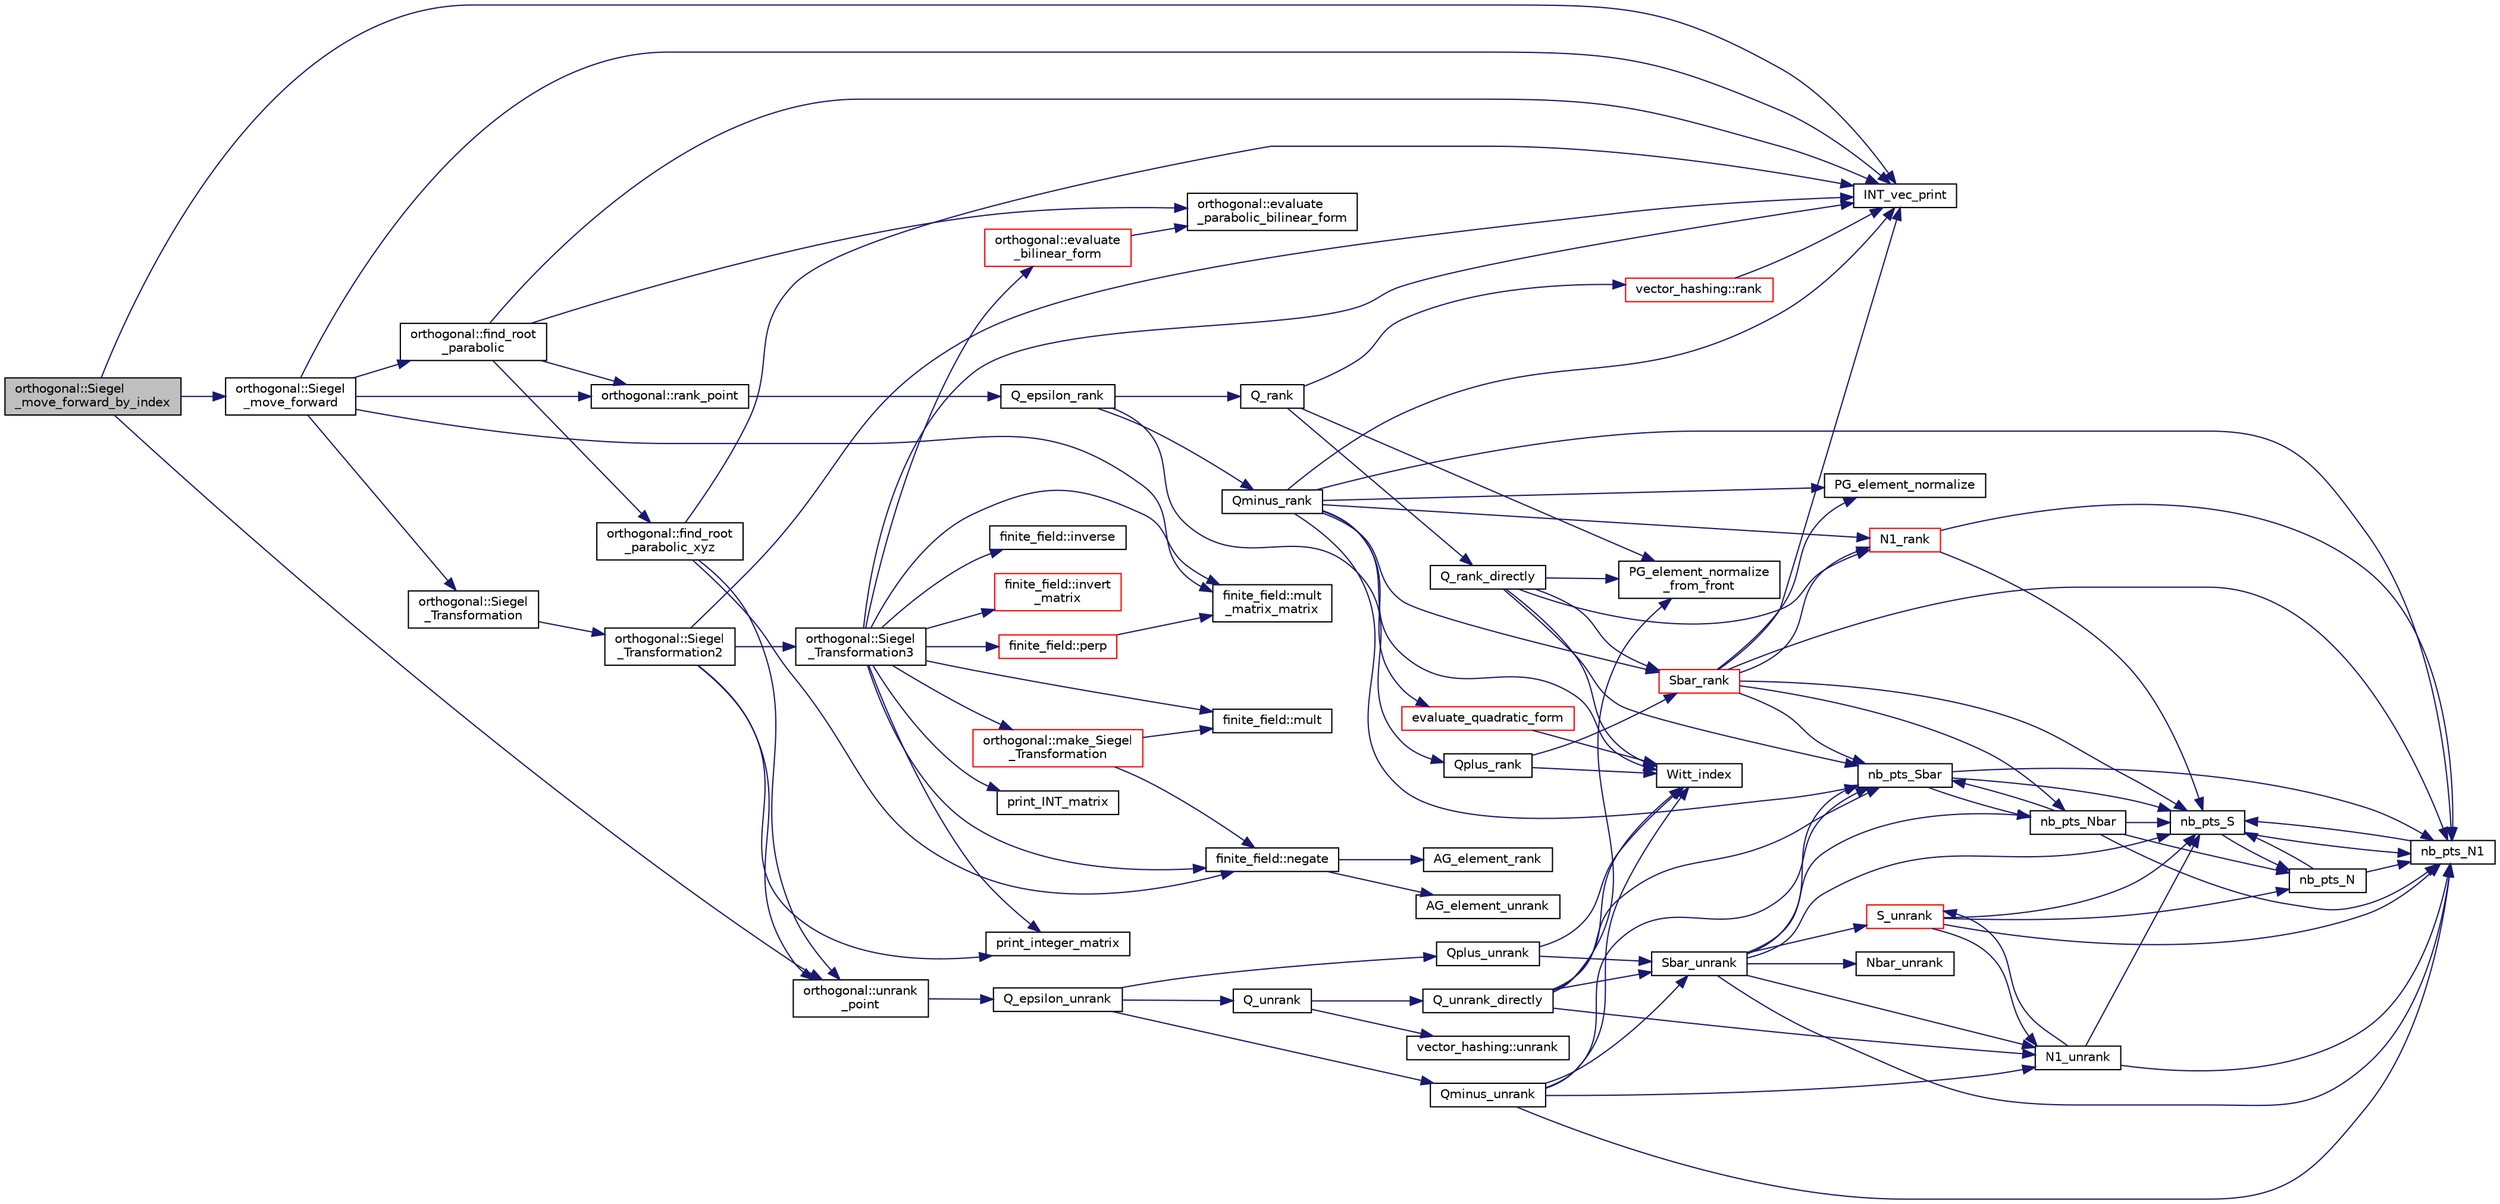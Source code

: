 digraph "orthogonal::Siegel_move_forward_by_index"
{
  edge [fontname="Helvetica",fontsize="10",labelfontname="Helvetica",labelfontsize="10"];
  node [fontname="Helvetica",fontsize="10",shape=record];
  rankdir="LR";
  Node42887 [label="orthogonal::Siegel\l_move_forward_by_index",height=0.2,width=0.4,color="black", fillcolor="grey75", style="filled", fontcolor="black"];
  Node42887 -> Node42888 [color="midnightblue",fontsize="10",style="solid",fontname="Helvetica"];
  Node42888 [label="orthogonal::unrank\l_point",height=0.2,width=0.4,color="black", fillcolor="white", style="filled",URL="$d7/daa/classorthogonal.html#ab655117100f7c66c19817b84ac5ac0a0"];
  Node42888 -> Node42889 [color="midnightblue",fontsize="10",style="solid",fontname="Helvetica"];
  Node42889 [label="Q_epsilon_unrank",height=0.2,width=0.4,color="black", fillcolor="white", style="filled",URL="$d4/d67/geometry_8h.html#af162c4d30d4a6528299e37551c353e7b"];
  Node42889 -> Node42890 [color="midnightblue",fontsize="10",style="solid",fontname="Helvetica"];
  Node42890 [label="Q_unrank",height=0.2,width=0.4,color="black", fillcolor="white", style="filled",URL="$db/da0/lib_2foundations_2geometry_2orthogonal__points_8_c.html#a6d02923d5b54ef796934e753e6f5b65b"];
  Node42890 -> Node42891 [color="midnightblue",fontsize="10",style="solid",fontname="Helvetica"];
  Node42891 [label="vector_hashing::unrank",height=0.2,width=0.4,color="black", fillcolor="white", style="filled",URL="$d8/daa/classvector__hashing.html#abbebd3a96a6d27a34b9b49af99e2ed3d"];
  Node42890 -> Node42892 [color="midnightblue",fontsize="10",style="solid",fontname="Helvetica"];
  Node42892 [label="Q_unrank_directly",height=0.2,width=0.4,color="black", fillcolor="white", style="filled",URL="$db/da0/lib_2foundations_2geometry_2orthogonal__points_8_c.html#a105e7e72249e78fcf0785c69099d90ce"];
  Node42892 -> Node42893 [color="midnightblue",fontsize="10",style="solid",fontname="Helvetica"];
  Node42893 [label="Witt_index",height=0.2,width=0.4,color="black", fillcolor="white", style="filled",URL="$db/da0/lib_2foundations_2geometry_2orthogonal__points_8_c.html#ab3483ecb9859a6758f82b5327da50534"];
  Node42892 -> Node42894 [color="midnightblue",fontsize="10",style="solid",fontname="Helvetica"];
  Node42894 [label="nb_pts_Sbar",height=0.2,width=0.4,color="black", fillcolor="white", style="filled",URL="$db/da0/lib_2foundations_2geometry_2orthogonal__points_8_c.html#a986dda26505c9934c771578b084f67cc"];
  Node42894 -> Node42895 [color="midnightblue",fontsize="10",style="solid",fontname="Helvetica"];
  Node42895 [label="nb_pts_S",height=0.2,width=0.4,color="black", fillcolor="white", style="filled",URL="$db/da0/lib_2foundations_2geometry_2orthogonal__points_8_c.html#a9bc3dec6e722644d182738102c3e04f3"];
  Node42895 -> Node42896 [color="midnightblue",fontsize="10",style="solid",fontname="Helvetica"];
  Node42896 [label="nb_pts_N",height=0.2,width=0.4,color="black", fillcolor="white", style="filled",URL="$db/da0/lib_2foundations_2geometry_2orthogonal__points_8_c.html#a93e16898c27b1d1c0a6405a7b0615ba6"];
  Node42896 -> Node42895 [color="midnightblue",fontsize="10",style="solid",fontname="Helvetica"];
  Node42896 -> Node42897 [color="midnightblue",fontsize="10",style="solid",fontname="Helvetica"];
  Node42897 [label="nb_pts_N1",height=0.2,width=0.4,color="black", fillcolor="white", style="filled",URL="$db/da0/lib_2foundations_2geometry_2orthogonal__points_8_c.html#ae0f2e1c76523db67b4ec9629ccc35bc6"];
  Node42897 -> Node42895 [color="midnightblue",fontsize="10",style="solid",fontname="Helvetica"];
  Node42895 -> Node42897 [color="midnightblue",fontsize="10",style="solid",fontname="Helvetica"];
  Node42894 -> Node42898 [color="midnightblue",fontsize="10",style="solid",fontname="Helvetica"];
  Node42898 [label="nb_pts_Nbar",height=0.2,width=0.4,color="black", fillcolor="white", style="filled",URL="$db/da0/lib_2foundations_2geometry_2orthogonal__points_8_c.html#a51b4684a176c6841fd3cd6c34c684c2c"];
  Node42898 -> Node42894 [color="midnightblue",fontsize="10",style="solid",fontname="Helvetica"];
  Node42898 -> Node42896 [color="midnightblue",fontsize="10",style="solid",fontname="Helvetica"];
  Node42898 -> Node42895 [color="midnightblue",fontsize="10",style="solid",fontname="Helvetica"];
  Node42898 -> Node42897 [color="midnightblue",fontsize="10",style="solid",fontname="Helvetica"];
  Node42894 -> Node42897 [color="midnightblue",fontsize="10",style="solid",fontname="Helvetica"];
  Node42892 -> Node42899 [color="midnightblue",fontsize="10",style="solid",fontname="Helvetica"];
  Node42899 [label="Sbar_unrank",height=0.2,width=0.4,color="black", fillcolor="white", style="filled",URL="$db/da0/lib_2foundations_2geometry_2orthogonal__points_8_c.html#a65d9b9ccfff12dd92f4f4e8360701c98"];
  Node42899 -> Node42894 [color="midnightblue",fontsize="10",style="solid",fontname="Helvetica"];
  Node42899 -> Node42895 [color="midnightblue",fontsize="10",style="solid",fontname="Helvetica"];
  Node42899 -> Node42900 [color="midnightblue",fontsize="10",style="solid",fontname="Helvetica"];
  Node42900 [label="S_unrank",height=0.2,width=0.4,color="red", fillcolor="white", style="filled",URL="$db/da0/lib_2foundations_2geometry_2orthogonal__points_8_c.html#a18964a35af25f1b4a85f4eaeb1543d92"];
  Node42900 -> Node42895 [color="midnightblue",fontsize="10",style="solid",fontname="Helvetica"];
  Node42900 -> Node42896 [color="midnightblue",fontsize="10",style="solid",fontname="Helvetica"];
  Node42900 -> Node42897 [color="midnightblue",fontsize="10",style="solid",fontname="Helvetica"];
  Node42900 -> Node42902 [color="midnightblue",fontsize="10",style="solid",fontname="Helvetica"];
  Node42902 [label="N1_unrank",height=0.2,width=0.4,color="black", fillcolor="white", style="filled",URL="$db/da0/lib_2foundations_2geometry_2orthogonal__points_8_c.html#aa9427e27f7f207c1baff3a34cc5d78cf"];
  Node42902 -> Node42895 [color="midnightblue",fontsize="10",style="solid",fontname="Helvetica"];
  Node42902 -> Node42897 [color="midnightblue",fontsize="10",style="solid",fontname="Helvetica"];
  Node42902 -> Node42900 [color="midnightblue",fontsize="10",style="solid",fontname="Helvetica"];
  Node42899 -> Node42898 [color="midnightblue",fontsize="10",style="solid",fontname="Helvetica"];
  Node42899 -> Node42897 [color="midnightblue",fontsize="10",style="solid",fontname="Helvetica"];
  Node42899 -> Node42906 [color="midnightblue",fontsize="10",style="solid",fontname="Helvetica"];
  Node42906 [label="Nbar_unrank",height=0.2,width=0.4,color="black", fillcolor="white", style="filled",URL="$db/da0/lib_2foundations_2geometry_2orthogonal__points_8_c.html#ad641d8fb061c898a2c18266e263fb278"];
  Node42899 -> Node42902 [color="midnightblue",fontsize="10",style="solid",fontname="Helvetica"];
  Node42892 -> Node42907 [color="midnightblue",fontsize="10",style="solid",fontname="Helvetica"];
  Node42907 [label="PG_element_normalize\l_from_front",height=0.2,width=0.4,color="black", fillcolor="white", style="filled",URL="$d4/d67/geometry_8h.html#af675caf5f9975573455c8d93cb56bf95"];
  Node42892 -> Node42902 [color="midnightblue",fontsize="10",style="solid",fontname="Helvetica"];
  Node42889 -> Node42908 [color="midnightblue",fontsize="10",style="solid",fontname="Helvetica"];
  Node42908 [label="Qplus_unrank",height=0.2,width=0.4,color="black", fillcolor="white", style="filled",URL="$db/da0/lib_2foundations_2geometry_2orthogonal__points_8_c.html#ad50512edd586919700e033744b4a03c8"];
  Node42908 -> Node42893 [color="midnightblue",fontsize="10",style="solid",fontname="Helvetica"];
  Node42908 -> Node42899 [color="midnightblue",fontsize="10",style="solid",fontname="Helvetica"];
  Node42889 -> Node42909 [color="midnightblue",fontsize="10",style="solid",fontname="Helvetica"];
  Node42909 [label="Qminus_unrank",height=0.2,width=0.4,color="black", fillcolor="white", style="filled",URL="$db/da0/lib_2foundations_2geometry_2orthogonal__points_8_c.html#ac2dd18f435ab479095b836a483c12c7d"];
  Node42909 -> Node42893 [color="midnightblue",fontsize="10",style="solid",fontname="Helvetica"];
  Node42909 -> Node42894 [color="midnightblue",fontsize="10",style="solid",fontname="Helvetica"];
  Node42909 -> Node42899 [color="midnightblue",fontsize="10",style="solid",fontname="Helvetica"];
  Node42909 -> Node42897 [color="midnightblue",fontsize="10",style="solid",fontname="Helvetica"];
  Node42909 -> Node42902 [color="midnightblue",fontsize="10",style="solid",fontname="Helvetica"];
  Node42887 -> Node42910 [color="midnightblue",fontsize="10",style="solid",fontname="Helvetica"];
  Node42910 [label="INT_vec_print",height=0.2,width=0.4,color="black", fillcolor="white", style="filled",URL="$df/dbf/sajeeb_8_c.html#a79a5901af0b47dd0d694109543c027fe"];
  Node42887 -> Node42911 [color="midnightblue",fontsize="10",style="solid",fontname="Helvetica"];
  Node42911 [label="orthogonal::Siegel\l_move_forward",height=0.2,width=0.4,color="black", fillcolor="white", style="filled",URL="$d7/daa/classorthogonal.html#a065d0faccc00df42afd671dac644d480"];
  Node42911 -> Node42910 [color="midnightblue",fontsize="10",style="solid",fontname="Helvetica"];
  Node42911 -> Node42912 [color="midnightblue",fontsize="10",style="solid",fontname="Helvetica"];
  Node42912 [label="orthogonal::rank_point",height=0.2,width=0.4,color="black", fillcolor="white", style="filled",URL="$d7/daa/classorthogonal.html#adb4f1528590a804b3c011a68c9ebf655"];
  Node42912 -> Node42913 [color="midnightblue",fontsize="10",style="solid",fontname="Helvetica"];
  Node42913 [label="Q_epsilon_rank",height=0.2,width=0.4,color="black", fillcolor="white", style="filled",URL="$d4/d67/geometry_8h.html#a0949e1151174e2988aa697cb31942e97"];
  Node42913 -> Node42914 [color="midnightblue",fontsize="10",style="solid",fontname="Helvetica"];
  Node42914 [label="Q_rank",height=0.2,width=0.4,color="black", fillcolor="white", style="filled",URL="$db/da0/lib_2foundations_2geometry_2orthogonal__points_8_c.html#ad2671f4db3224df1e22494b9d946375e"];
  Node42914 -> Node42907 [color="midnightblue",fontsize="10",style="solid",fontname="Helvetica"];
  Node42914 -> Node42915 [color="midnightblue",fontsize="10",style="solid",fontname="Helvetica"];
  Node42915 [label="vector_hashing::rank",height=0.2,width=0.4,color="red", fillcolor="white", style="filled",URL="$d8/daa/classvector__hashing.html#a4879796cc2ade5fcef891747909ec710"];
  Node42915 -> Node42910 [color="midnightblue",fontsize="10",style="solid",fontname="Helvetica"];
  Node42914 -> Node42921 [color="midnightblue",fontsize="10",style="solid",fontname="Helvetica"];
  Node42921 [label="Q_rank_directly",height=0.2,width=0.4,color="black", fillcolor="white", style="filled",URL="$db/da0/lib_2foundations_2geometry_2orthogonal__points_8_c.html#a5f856abfc1a984dc77a7e21a239ab88e"];
  Node42921 -> Node42893 [color="midnightblue",fontsize="10",style="solid",fontname="Helvetica"];
  Node42921 -> Node42894 [color="midnightblue",fontsize="10",style="solid",fontname="Helvetica"];
  Node42921 -> Node42922 [color="midnightblue",fontsize="10",style="solid",fontname="Helvetica"];
  Node42922 [label="Sbar_rank",height=0.2,width=0.4,color="red", fillcolor="white", style="filled",URL="$db/da0/lib_2foundations_2geometry_2orthogonal__points_8_c.html#a9f987613e1f3dd623ce4032443a5a4a3"];
  Node42922 -> Node42923 [color="midnightblue",fontsize="10",style="solid",fontname="Helvetica"];
  Node42923 [label="PG_element_normalize",height=0.2,width=0.4,color="black", fillcolor="white", style="filled",URL="$d4/d67/geometry_8h.html#a5a4c3c1158bad6bab0d786c616bd0996"];
  Node42922 -> Node42910 [color="midnightblue",fontsize="10",style="solid",fontname="Helvetica"];
  Node42922 -> Node42894 [color="midnightblue",fontsize="10",style="solid",fontname="Helvetica"];
  Node42922 -> Node42895 [color="midnightblue",fontsize="10",style="solid",fontname="Helvetica"];
  Node42922 -> Node42898 [color="midnightblue",fontsize="10",style="solid",fontname="Helvetica"];
  Node42922 -> Node42897 [color="midnightblue",fontsize="10",style="solid",fontname="Helvetica"];
  Node42922 -> Node42927 [color="midnightblue",fontsize="10",style="solid",fontname="Helvetica"];
  Node42927 [label="N1_rank",height=0.2,width=0.4,color="red", fillcolor="white", style="filled",URL="$db/da0/lib_2foundations_2geometry_2orthogonal__points_8_c.html#aeb5e4527dd73fce52439f30400b9946a"];
  Node42927 -> Node42895 [color="midnightblue",fontsize="10",style="solid",fontname="Helvetica"];
  Node42927 -> Node42897 [color="midnightblue",fontsize="10",style="solid",fontname="Helvetica"];
  Node42921 -> Node42907 [color="midnightblue",fontsize="10",style="solid",fontname="Helvetica"];
  Node42921 -> Node42927 [color="midnightblue",fontsize="10",style="solid",fontname="Helvetica"];
  Node42913 -> Node42929 [color="midnightblue",fontsize="10",style="solid",fontname="Helvetica"];
  Node42929 [label="Qplus_rank",height=0.2,width=0.4,color="black", fillcolor="white", style="filled",URL="$db/da0/lib_2foundations_2geometry_2orthogonal__points_8_c.html#aaa1be357d007a845ce2866169d63afb7"];
  Node42929 -> Node42893 [color="midnightblue",fontsize="10",style="solid",fontname="Helvetica"];
  Node42929 -> Node42922 [color="midnightblue",fontsize="10",style="solid",fontname="Helvetica"];
  Node42913 -> Node42930 [color="midnightblue",fontsize="10",style="solid",fontname="Helvetica"];
  Node42930 [label="Qminus_rank",height=0.2,width=0.4,color="black", fillcolor="white", style="filled",URL="$db/da0/lib_2foundations_2geometry_2orthogonal__points_8_c.html#aec3e3dad3c2c12fa081edab0af2cb91a"];
  Node42930 -> Node42893 [color="midnightblue",fontsize="10",style="solid",fontname="Helvetica"];
  Node42930 -> Node42931 [color="midnightblue",fontsize="10",style="solid",fontname="Helvetica"];
  Node42931 [label="evaluate_quadratic_form",height=0.2,width=0.4,color="red", fillcolor="white", style="filled",URL="$db/da0/lib_2foundations_2geometry_2orthogonal__points_8_c.html#a4faa3ca9079fe60d4ad421506491ed6a"];
  Node42931 -> Node42893 [color="midnightblue",fontsize="10",style="solid",fontname="Helvetica"];
  Node42930 -> Node42910 [color="midnightblue",fontsize="10",style="solid",fontname="Helvetica"];
  Node42930 -> Node42923 [color="midnightblue",fontsize="10",style="solid",fontname="Helvetica"];
  Node42930 -> Node42922 [color="midnightblue",fontsize="10",style="solid",fontname="Helvetica"];
  Node42930 -> Node42894 [color="midnightblue",fontsize="10",style="solid",fontname="Helvetica"];
  Node42930 -> Node42897 [color="midnightblue",fontsize="10",style="solid",fontname="Helvetica"];
  Node42930 -> Node42927 [color="midnightblue",fontsize="10",style="solid",fontname="Helvetica"];
  Node42911 -> Node42932 [color="midnightblue",fontsize="10",style="solid",fontname="Helvetica"];
  Node42932 [label="orthogonal::find_root\l_parabolic",height=0.2,width=0.4,color="black", fillcolor="white", style="filled",URL="$d7/daa/classorthogonal.html#a2e4453bb31692707f8a9e8b660b2e136"];
  Node42932 -> Node42933 [color="midnightblue",fontsize="10",style="solid",fontname="Helvetica"];
  Node42933 [label="orthogonal::find_root\l_parabolic_xyz",height=0.2,width=0.4,color="black", fillcolor="white", style="filled",URL="$d7/daa/classorthogonal.html#a17dba83065c664a7d174c4693e87493b"];
  Node42933 -> Node42888 [color="midnightblue",fontsize="10",style="solid",fontname="Helvetica"];
  Node42933 -> Node42910 [color="midnightblue",fontsize="10",style="solid",fontname="Helvetica"];
  Node42933 -> Node42934 [color="midnightblue",fontsize="10",style="solid",fontname="Helvetica"];
  Node42934 [label="finite_field::negate",height=0.2,width=0.4,color="black", fillcolor="white", style="filled",URL="$df/d5a/classfinite__field.html#aa9d798298f25d4a9262b5bc5f1733e31"];
  Node42934 -> Node42935 [color="midnightblue",fontsize="10",style="solid",fontname="Helvetica"];
  Node42935 [label="AG_element_unrank",height=0.2,width=0.4,color="black", fillcolor="white", style="filled",URL="$d4/d67/geometry_8h.html#a4a33b86c87b2879b97cfa1327abe2885"];
  Node42934 -> Node42936 [color="midnightblue",fontsize="10",style="solid",fontname="Helvetica"];
  Node42936 [label="AG_element_rank",height=0.2,width=0.4,color="black", fillcolor="white", style="filled",URL="$d4/d67/geometry_8h.html#ab2ac908d07dd8038fd996e26bdc75c17"];
  Node42932 -> Node42910 [color="midnightblue",fontsize="10",style="solid",fontname="Helvetica"];
  Node42932 -> Node42937 [color="midnightblue",fontsize="10",style="solid",fontname="Helvetica"];
  Node42937 [label="orthogonal::evaluate\l_parabolic_bilinear_form",height=0.2,width=0.4,color="black", fillcolor="white", style="filled",URL="$d7/daa/classorthogonal.html#a8ee79da4c853cd384a0028cbebbbe0ee"];
  Node42932 -> Node42912 [color="midnightblue",fontsize="10",style="solid",fontname="Helvetica"];
  Node42911 -> Node42938 [color="midnightblue",fontsize="10",style="solid",fontname="Helvetica"];
  Node42938 [label="orthogonal::Siegel\l_Transformation",height=0.2,width=0.4,color="black", fillcolor="white", style="filled",URL="$d7/daa/classorthogonal.html#a27258e68c99323ac8de66fedbe565a3d"];
  Node42938 -> Node42939 [color="midnightblue",fontsize="10",style="solid",fontname="Helvetica"];
  Node42939 [label="orthogonal::Siegel\l_Transformation2",height=0.2,width=0.4,color="black", fillcolor="white", style="filled",URL="$d7/daa/classorthogonal.html#aaf1945ebd71495f1b362e5091d4b30ec"];
  Node42939 -> Node42888 [color="midnightblue",fontsize="10",style="solid",fontname="Helvetica"];
  Node42939 -> Node42910 [color="midnightblue",fontsize="10",style="solid",fontname="Helvetica"];
  Node42939 -> Node42940 [color="midnightblue",fontsize="10",style="solid",fontname="Helvetica"];
  Node42940 [label="orthogonal::Siegel\l_Transformation3",height=0.2,width=0.4,color="black", fillcolor="white", style="filled",URL="$d7/daa/classorthogonal.html#ac9129abf3f825e8c7d5591d1ba116ac7"];
  Node42940 -> Node42941 [color="midnightblue",fontsize="10",style="solid",fontname="Helvetica"];
  Node42941 [label="print_INT_matrix",height=0.2,width=0.4,color="black", fillcolor="white", style="filled",URL="$d2/d7c/combinatorics_8_c.html#ad4cc855d33d97d2b05e36514ffe2ef03"];
  Node42940 -> Node42910 [color="midnightblue",fontsize="10",style="solid",fontname="Helvetica"];
  Node42940 -> Node42942 [color="midnightblue",fontsize="10",style="solid",fontname="Helvetica"];
  Node42942 [label="orthogonal::evaluate\l_bilinear_form",height=0.2,width=0.4,color="red", fillcolor="white", style="filled",URL="$d7/daa/classorthogonal.html#a1cb22ce04ab60e22852f610ec3fe5c98"];
  Node42942 -> Node42937 [color="midnightblue",fontsize="10",style="solid",fontname="Helvetica"];
  Node42940 -> Node42945 [color="midnightblue",fontsize="10",style="solid",fontname="Helvetica"];
  Node42945 [label="finite_field::inverse",height=0.2,width=0.4,color="black", fillcolor="white", style="filled",URL="$df/d5a/classfinite__field.html#a69f2a12c01e70b7ce2d115c5221c9cdd"];
  Node42940 -> Node42946 [color="midnightblue",fontsize="10",style="solid",fontname="Helvetica"];
  Node42946 [label="finite_field::mult",height=0.2,width=0.4,color="black", fillcolor="white", style="filled",URL="$df/d5a/classfinite__field.html#a24fb5917aa6d4d656fd855b7f44a13b0"];
  Node42940 -> Node42947 [color="midnightblue",fontsize="10",style="solid",fontname="Helvetica"];
  Node42947 [label="print_integer_matrix",height=0.2,width=0.4,color="black", fillcolor="white", style="filled",URL="$d5/db4/io__and__os_8h.html#ab4d187a9b89a64102b971201b789b653"];
  Node42940 -> Node42948 [color="midnightblue",fontsize="10",style="solid",fontname="Helvetica"];
  Node42948 [label="finite_field::perp",height=0.2,width=0.4,color="red", fillcolor="white", style="filled",URL="$df/d5a/classfinite__field.html#a7f4cbb62d037e07893f3c868eea3b818"];
  Node42948 -> Node42949 [color="midnightblue",fontsize="10",style="solid",fontname="Helvetica"];
  Node42949 [label="finite_field::mult\l_matrix_matrix",height=0.2,width=0.4,color="black", fillcolor="white", style="filled",URL="$df/d5a/classfinite__field.html#a5e28706b815838d0ec34de1fa74bc3c4"];
  Node42940 -> Node42952 [color="midnightblue",fontsize="10",style="solid",fontname="Helvetica"];
  Node42952 [label="finite_field::invert\l_matrix",height=0.2,width=0.4,color="red", fillcolor="white", style="filled",URL="$df/d5a/classfinite__field.html#adab449ef01b1feafe000c8fff7ae013f"];
  Node42940 -> Node42949 [color="midnightblue",fontsize="10",style="solid",fontname="Helvetica"];
  Node42940 -> Node42934 [color="midnightblue",fontsize="10",style="solid",fontname="Helvetica"];
  Node42940 -> Node42954 [color="midnightblue",fontsize="10",style="solid",fontname="Helvetica"];
  Node42954 [label="orthogonal::make_Siegel\l_Transformation",height=0.2,width=0.4,color="red", fillcolor="white", style="filled",URL="$d7/daa/classorthogonal.html#a0edc12b4b658b09345e41b351e9e8d26"];
  Node42954 -> Node42946 [color="midnightblue",fontsize="10",style="solid",fontname="Helvetica"];
  Node42954 -> Node42934 [color="midnightblue",fontsize="10",style="solid",fontname="Helvetica"];
  Node42939 -> Node42947 [color="midnightblue",fontsize="10",style="solid",fontname="Helvetica"];
  Node42911 -> Node42949 [color="midnightblue",fontsize="10",style="solid",fontname="Helvetica"];
}
